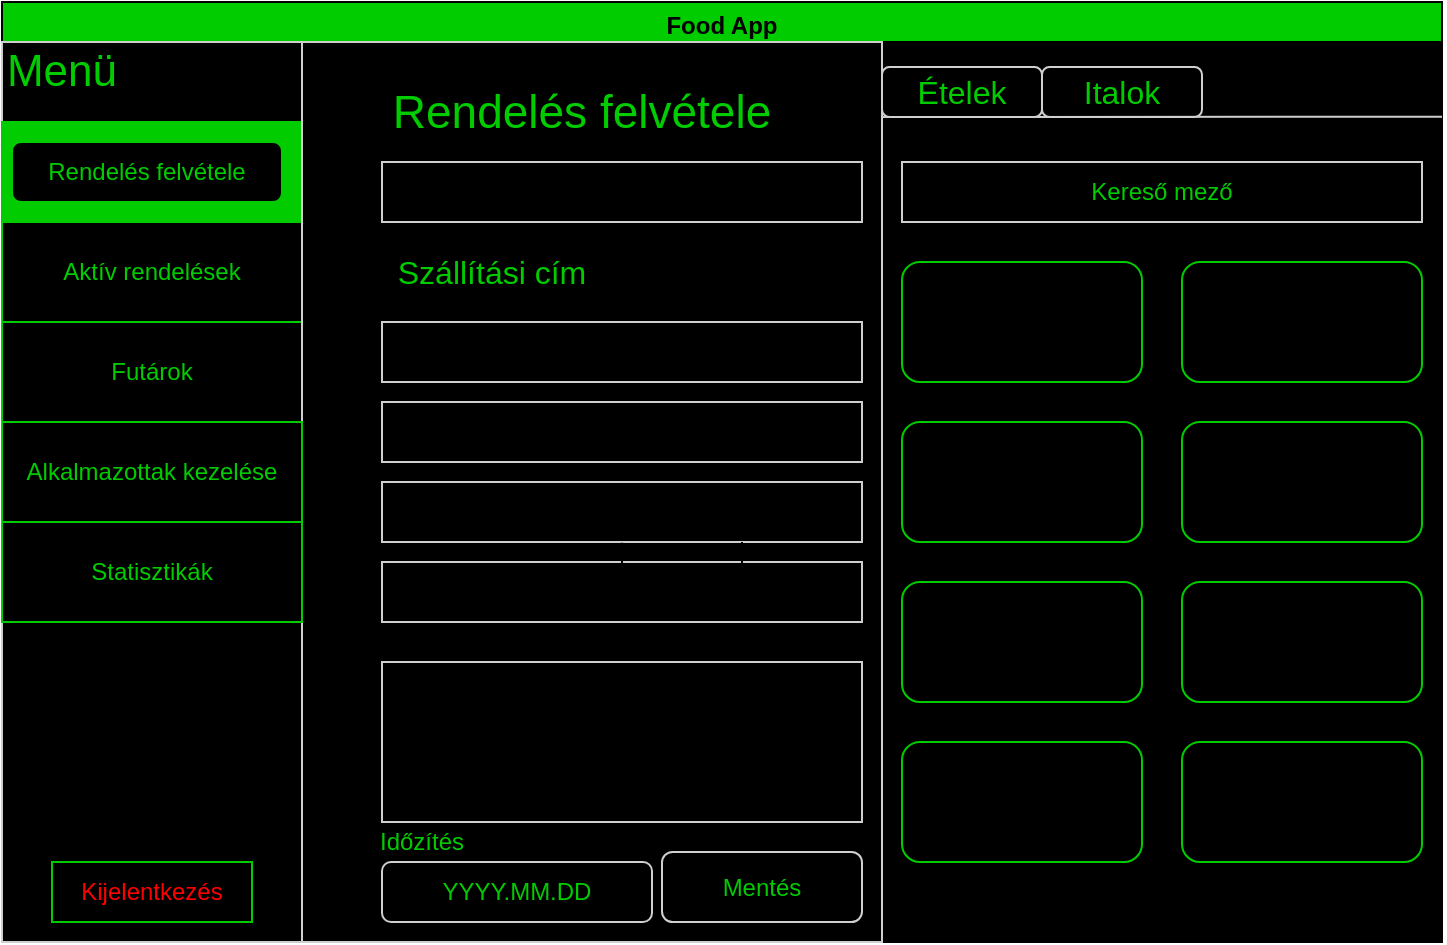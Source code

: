 <mxfile version="24.0.1" type="device">
  <diagram name="1 oldal" id="gTyAqj4-adbOoO595Je8">
    <mxGraphModel dx="1050" dy="529" grid="1" gridSize="10" guides="1" tooltips="1" connect="1" arrows="1" fold="1" page="1" pageScale="1" pageWidth="827" pageHeight="1169" math="0" shadow="0">
      <root>
        <mxCell id="0" />
        <mxCell id="1" parent="0" />
        <mxCell id="izIBmqQ3XeswKk3rCBAt-1" value="Food App" style="swimlane;whiteSpace=wrap;html=1;fillColor=#00CC00;" parent="1" vertex="1">
          <mxGeometry width="720" height="470" as="geometry" />
        </mxCell>
        <mxCell id="izIBmqQ3XeswKk3rCBAt-3" value="" style="rounded=0;whiteSpace=wrap;html=1;fillColor=#000000;" parent="1" vertex="1">
          <mxGeometry y="20" width="720" height="450" as="geometry" />
        </mxCell>
        <mxCell id="izIBmqQ3XeswKk3rCBAt-4" value="" style="rounded=0;whiteSpace=wrap;html=1;fillColor=#000000;strokeColor=#CFCFCF;" parent="1" vertex="1">
          <mxGeometry y="20" width="150" height="450" as="geometry" />
        </mxCell>
        <mxCell id="izIBmqQ3XeswKk3rCBAt-5" value="" style="rounded=0;whiteSpace=wrap;html=1;fillColor=#00CC00;strokeColor=#00CC00;" parent="1" vertex="1">
          <mxGeometry y="60" width="150" height="50" as="geometry" />
        </mxCell>
        <mxCell id="izIBmqQ3XeswKk3rCBAt-6" value="&lt;font style=&quot;font-size: 22px;&quot; color=&quot;#00cc00&quot;&gt;Menü&lt;/font&gt;" style="text;html=1;align=center;verticalAlign=middle;whiteSpace=wrap;rounded=0;" parent="1" vertex="1">
          <mxGeometry y="20" width="60" height="30" as="geometry" />
        </mxCell>
        <mxCell id="izIBmqQ3XeswKk3rCBAt-7" value="&lt;div&gt;&lt;font color=&quot;#00cc00&quot;&gt;Aktív rendelések&lt;/font&gt;&lt;/div&gt;" style="rounded=0;whiteSpace=wrap;html=1;fillColor=#000000;strokeColor=#00CC00;" parent="1" vertex="1">
          <mxGeometry y="110" width="150" height="50" as="geometry" />
        </mxCell>
        <mxCell id="izIBmqQ3XeswKk3rCBAt-8" value="&lt;div&gt;&lt;font color=&quot;#00cc00&quot;&gt;Futárok&lt;/font&gt;&lt;/div&gt;" style="rounded=0;whiteSpace=wrap;html=1;fillColor=#000000;strokeColor=#00CC00;" parent="1" vertex="1">
          <mxGeometry y="160" width="150" height="50" as="geometry" />
        </mxCell>
        <mxCell id="izIBmqQ3XeswKk3rCBAt-10" value="&lt;font color=&quot;#ff0000&quot;&gt;Kijelentkezés&lt;/font&gt;" style="rounded=0;whiteSpace=wrap;html=1;fillColor=#000000;strokeColor=#00CC00;" parent="1" vertex="1">
          <mxGeometry x="25" y="430" width="100" height="30" as="geometry" />
        </mxCell>
        <mxCell id="izIBmqQ3XeswKk3rCBAt-11" value="" style="rounded=0;whiteSpace=wrap;html=1;fillColor=#000000;strokeColor=#CFCFCF;" parent="1" vertex="1">
          <mxGeometry x="150" y="20" width="290" height="450" as="geometry" />
        </mxCell>
        <mxCell id="izIBmqQ3XeswKk3rCBAt-12" value="&lt;font style=&quot;font-size: 16px;&quot; color=&quot;#00cc00&quot;&gt;Szállítási cím&lt;br&gt;&lt;/font&gt;" style="text;html=1;align=center;verticalAlign=middle;whiteSpace=wrap;rounded=0;" parent="1" vertex="1">
          <mxGeometry x="125" y="120" width="240" height="30" as="geometry" />
        </mxCell>
        <mxCell id="izIBmqQ3XeswKk3rCBAt-13" value="" style="rounded=0;whiteSpace=wrap;html=1;fillColor=#000000;strokeColor=#CFCFCF;" parent="1" vertex="1">
          <mxGeometry x="190" y="80" width="240" height="30" as="geometry" />
        </mxCell>
        <mxCell id="izIBmqQ3XeswKk3rCBAt-14" value="" style="rounded=0;whiteSpace=wrap;html=1;fillColor=#000000;strokeColor=#CFCFCF;" parent="1" vertex="1">
          <mxGeometry x="190" y="200" width="240" height="30" as="geometry" />
        </mxCell>
        <mxCell id="izIBmqQ3XeswKk3rCBAt-15" value="" style="rounded=0;whiteSpace=wrap;html=1;fillColor=#000000;strokeColor=#CFCFCF;" parent="1" vertex="1">
          <mxGeometry x="190" y="160" width="240" height="30" as="geometry" />
        </mxCell>
        <mxCell id="izIBmqQ3XeswKk3rCBAt-17" value="" style="rounded=0;whiteSpace=wrap;html=1;fillColor=#000000;strokeColor=#CFCFCF;" parent="1" vertex="1">
          <mxGeometry x="190" y="240" width="240" height="30" as="geometry" />
        </mxCell>
        <mxCell id="izIBmqQ3XeswKk3rCBAt-18" value="" style="rounded=0;whiteSpace=wrap;html=1;fillColor=#000000;strokeColor=#CFCFCF;" parent="1" vertex="1">
          <mxGeometry x="190" y="280" width="240" height="30" as="geometry" />
        </mxCell>
        <mxCell id="izIBmqQ3XeswKk3rCBAt-19" value="" style="rounded=0;whiteSpace=wrap;html=1;fillColor=#000000;strokeColor=#CFCFCF;" parent="1" vertex="1">
          <mxGeometry x="190" y="330" width="240" height="80" as="geometry" />
        </mxCell>
        <mxCell id="izIBmqQ3XeswKk3rCBAt-20" style="edgeStyle=orthogonalEdgeStyle;rounded=0;orthogonalLoop=1;jettySize=auto;html=1;exitX=0.75;exitY=1;exitDx=0;exitDy=0;" parent="1" source="izIBmqQ3XeswKk3rCBAt-17" target="izIBmqQ3XeswKk3rCBAt-17" edge="1">
          <mxGeometry relative="1" as="geometry" />
        </mxCell>
        <mxCell id="izIBmqQ3XeswKk3rCBAt-21" value="&lt;font style=&quot;font-size: 23px;&quot; color=&quot;#00cc00&quot;&gt;Rendelés felvétele&lt;/font&gt;" style="text;html=1;align=center;verticalAlign=middle;whiteSpace=wrap;rounded=0;" parent="1" vertex="1">
          <mxGeometry x="170" y="40" width="240" height="30" as="geometry" />
        </mxCell>
        <mxCell id="izIBmqQ3XeswKk3rCBAt-22" value="&lt;font color=&quot;#00cc00&quot;&gt;Mentés&lt;/font&gt;" style="rounded=1;whiteSpace=wrap;html=1;fillColor=#000000;strokeColor=#CFCFCF;" parent="1" vertex="1">
          <mxGeometry x="330" y="425" width="100" height="35" as="geometry" />
        </mxCell>
        <mxCell id="izIBmqQ3XeswKk3rCBAt-23" value="&lt;font color=&quot;#00cc00&quot;&gt;YYYY.MM.DD&lt;/font&gt;" style="rounded=1;whiteSpace=wrap;html=1;fillColor=#000000;strokeColor=#CFCFCF;" parent="1" vertex="1">
          <mxGeometry x="190" y="430" width="135" height="30" as="geometry" />
        </mxCell>
        <mxCell id="izIBmqQ3XeswKk3rCBAt-24" value="&lt;font color=&quot;#00cc00&quot;&gt;Időzítés&lt;/font&gt;" style="text;html=1;align=center;verticalAlign=middle;whiteSpace=wrap;rounded=0;" parent="1" vertex="1">
          <mxGeometry x="180" y="410" width="60" height="20" as="geometry" />
        </mxCell>
        <mxCell id="izIBmqQ3XeswKk3rCBAt-25" value="&lt;font color=&quot;#00cc00&quot;&gt;Kereső mező&lt;br&gt;&lt;/font&gt;" style="rounded=0;whiteSpace=wrap;html=1;fillColor=#000000;strokeColor=#CFCFCF;" parent="1" vertex="1">
          <mxGeometry x="450" y="80" width="260" height="30" as="geometry" />
        </mxCell>
        <mxCell id="izIBmqQ3XeswKk3rCBAt-30" value="&lt;font style=&quot;font-size: 16px;&quot; color=&quot;#00cc00&quot;&gt;Ételek&lt;/font&gt;" style="rounded=1;whiteSpace=wrap;html=1;fillColor=#000000;strokeColor=#CFCFCF;" parent="1" vertex="1">
          <mxGeometry x="440" y="32.5" width="80" height="25" as="geometry" />
        </mxCell>
        <mxCell id="izIBmqQ3XeswKk3rCBAt-31" style="edgeStyle=orthogonalEdgeStyle;rounded=0;orthogonalLoop=1;jettySize=auto;html=1;exitX=0.5;exitY=1;exitDx=0;exitDy=0;" parent="1" source="izIBmqQ3XeswKk3rCBAt-30" target="izIBmqQ3XeswKk3rCBAt-30" edge="1">
          <mxGeometry relative="1" as="geometry" />
        </mxCell>
        <mxCell id="izIBmqQ3XeswKk3rCBAt-32" value="&lt;font style=&quot;font-size: 16px;&quot; color=&quot;#00cc00&quot;&gt;Italok&lt;/font&gt;" style="rounded=1;whiteSpace=wrap;html=1;fillColor=#000000;strokeColor=#CFCFCF;" parent="1" vertex="1">
          <mxGeometry x="520" y="32.5" width="80" height="25" as="geometry" />
        </mxCell>
        <mxCell id="izIBmqQ3XeswKk3rCBAt-33" value="" style="endArrow=none;html=1;rounded=0;exitX=0;exitY=1;exitDx=0;exitDy=0;entryX=1;entryY=0.083;entryDx=0;entryDy=0;entryPerimeter=0;strokeColor=#CFCFCF;" parent="1" source="izIBmqQ3XeswKk3rCBAt-30" target="izIBmqQ3XeswKk3rCBAt-3" edge="1">
          <mxGeometry width="50" height="50" relative="1" as="geometry">
            <mxPoint x="390" y="270" as="sourcePoint" />
            <mxPoint x="440" y="220" as="targetPoint" />
          </mxGeometry>
        </mxCell>
        <mxCell id="izIBmqQ3XeswKk3rCBAt-34" value="" style="rounded=1;whiteSpace=wrap;html=1;fillColor=#000000;strokeColor=#00CC00;" parent="1" vertex="1">
          <mxGeometry x="450" y="130" width="120" height="60" as="geometry" />
        </mxCell>
        <mxCell id="izIBmqQ3XeswKk3rCBAt-35" value="" style="rounded=1;whiteSpace=wrap;html=1;fillColor=#000000;strokeColor=#00CC00;" parent="1" vertex="1">
          <mxGeometry x="590" y="130" width="120" height="60" as="geometry" />
        </mxCell>
        <mxCell id="izIBmqQ3XeswKk3rCBAt-36" value="" style="rounded=1;whiteSpace=wrap;html=1;fillColor=#000000;strokeColor=#00CC00;" parent="1" vertex="1">
          <mxGeometry x="450" y="210" width="120" height="60" as="geometry" />
        </mxCell>
        <mxCell id="izIBmqQ3XeswKk3rCBAt-37" value="" style="rounded=1;whiteSpace=wrap;html=1;fillColor=#000000;strokeColor=#00CC00;" parent="1" vertex="1">
          <mxGeometry x="590" y="210" width="120" height="60" as="geometry" />
        </mxCell>
        <mxCell id="izIBmqQ3XeswKk3rCBAt-38" value="" style="rounded=1;whiteSpace=wrap;html=1;fillColor=#000000;strokeColor=#00CC00;" parent="1" vertex="1">
          <mxGeometry x="450" y="290" width="120" height="60" as="geometry" />
        </mxCell>
        <mxCell id="izIBmqQ3XeswKk3rCBAt-39" value="" style="rounded=1;whiteSpace=wrap;html=1;fillColor=#000000;strokeColor=#00CC00;" parent="1" vertex="1">
          <mxGeometry x="590" y="290" width="120" height="60" as="geometry" />
        </mxCell>
        <mxCell id="izIBmqQ3XeswKk3rCBAt-40" value="" style="rounded=1;whiteSpace=wrap;html=1;fillColor=#000000;strokeColor=#00CC00;" parent="1" vertex="1">
          <mxGeometry x="450" y="370" width="120" height="60" as="geometry" />
        </mxCell>
        <mxCell id="izIBmqQ3XeswKk3rCBAt-42" value="" style="rounded=1;whiteSpace=wrap;html=1;fillColor=#000000;strokeColor=#00CC00;" parent="1" vertex="1">
          <mxGeometry x="590" y="370" width="120" height="60" as="geometry" />
        </mxCell>
        <mxCell id="izIBmqQ3XeswKk3rCBAt-43" value="&lt;font color=&quot;#00cc00&quot;&gt;Rendelés felvétele&lt;/font&gt;" style="rounded=1;whiteSpace=wrap;html=1;fillColor=#000000;strokeColor=#00CC00;" parent="1" vertex="1">
          <mxGeometry x="5" y="70" width="135" height="30" as="geometry" />
        </mxCell>
        <mxCell id="izIBmqQ3XeswKk3rCBAt-44" value="&lt;div&gt;&lt;font color=&quot;#00cc00&quot;&gt;Alkalmazottak kezelése&lt;br&gt;&lt;/font&gt;&lt;/div&gt;" style="rounded=0;whiteSpace=wrap;html=1;fillColor=#000000;strokeColor=#00CC00;" parent="1" vertex="1">
          <mxGeometry y="210" width="150" height="50" as="geometry" />
        </mxCell>
        <mxCell id="izIBmqQ3XeswKk3rCBAt-45" value="&lt;div&gt;&lt;font color=&quot;#00cc00&quot;&gt;Statisztikák&lt;br&gt;&lt;/font&gt;&lt;/div&gt;" style="rounded=0;whiteSpace=wrap;html=1;fillColor=#000000;strokeColor=#00CC00;" parent="1" vertex="1">
          <mxGeometry y="260" width="150" height="50" as="geometry" />
        </mxCell>
      </root>
    </mxGraphModel>
  </diagram>
</mxfile>
